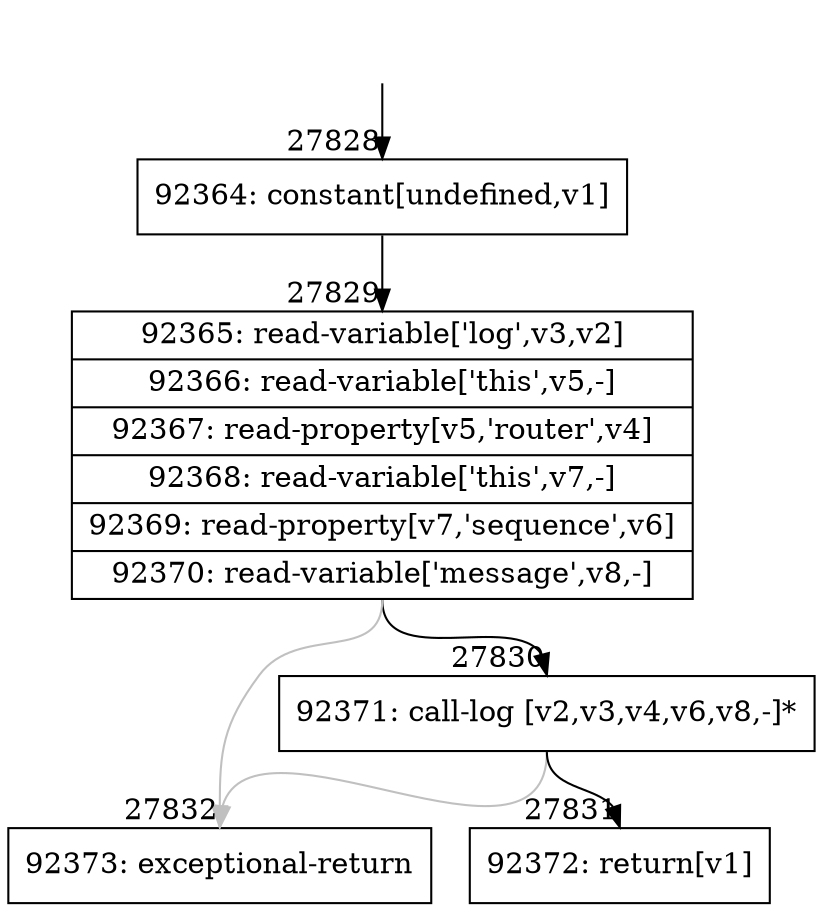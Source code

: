 digraph {
rankdir="TD"
BB_entry2431[shape=none,label=""];
BB_entry2431 -> BB27828 [tailport=s, headport=n, headlabel="    27828"]
BB27828 [shape=record label="{92364: constant[undefined,v1]}" ] 
BB27828 -> BB27829 [tailport=s, headport=n, headlabel="      27829"]
BB27829 [shape=record label="{92365: read-variable['log',v3,v2]|92366: read-variable['this',v5,-]|92367: read-property[v5,'router',v4]|92368: read-variable['this',v7,-]|92369: read-property[v7,'sequence',v6]|92370: read-variable['message',v8,-]}" ] 
BB27829 -> BB27830 [tailport=s, headport=n, headlabel="      27830"]
BB27829 -> BB27832 [tailport=s, headport=n, color=gray, headlabel="      27832"]
BB27830 [shape=record label="{92371: call-log [v2,v3,v4,v6,v8,-]*}" ] 
BB27830 -> BB27831 [tailport=s, headport=n, headlabel="      27831"]
BB27830 -> BB27832 [tailport=s, headport=n, color=gray]
BB27831 [shape=record label="{92372: return[v1]}" ] 
BB27832 [shape=record label="{92373: exceptional-return}" ] 
//#$~ 49984
}
